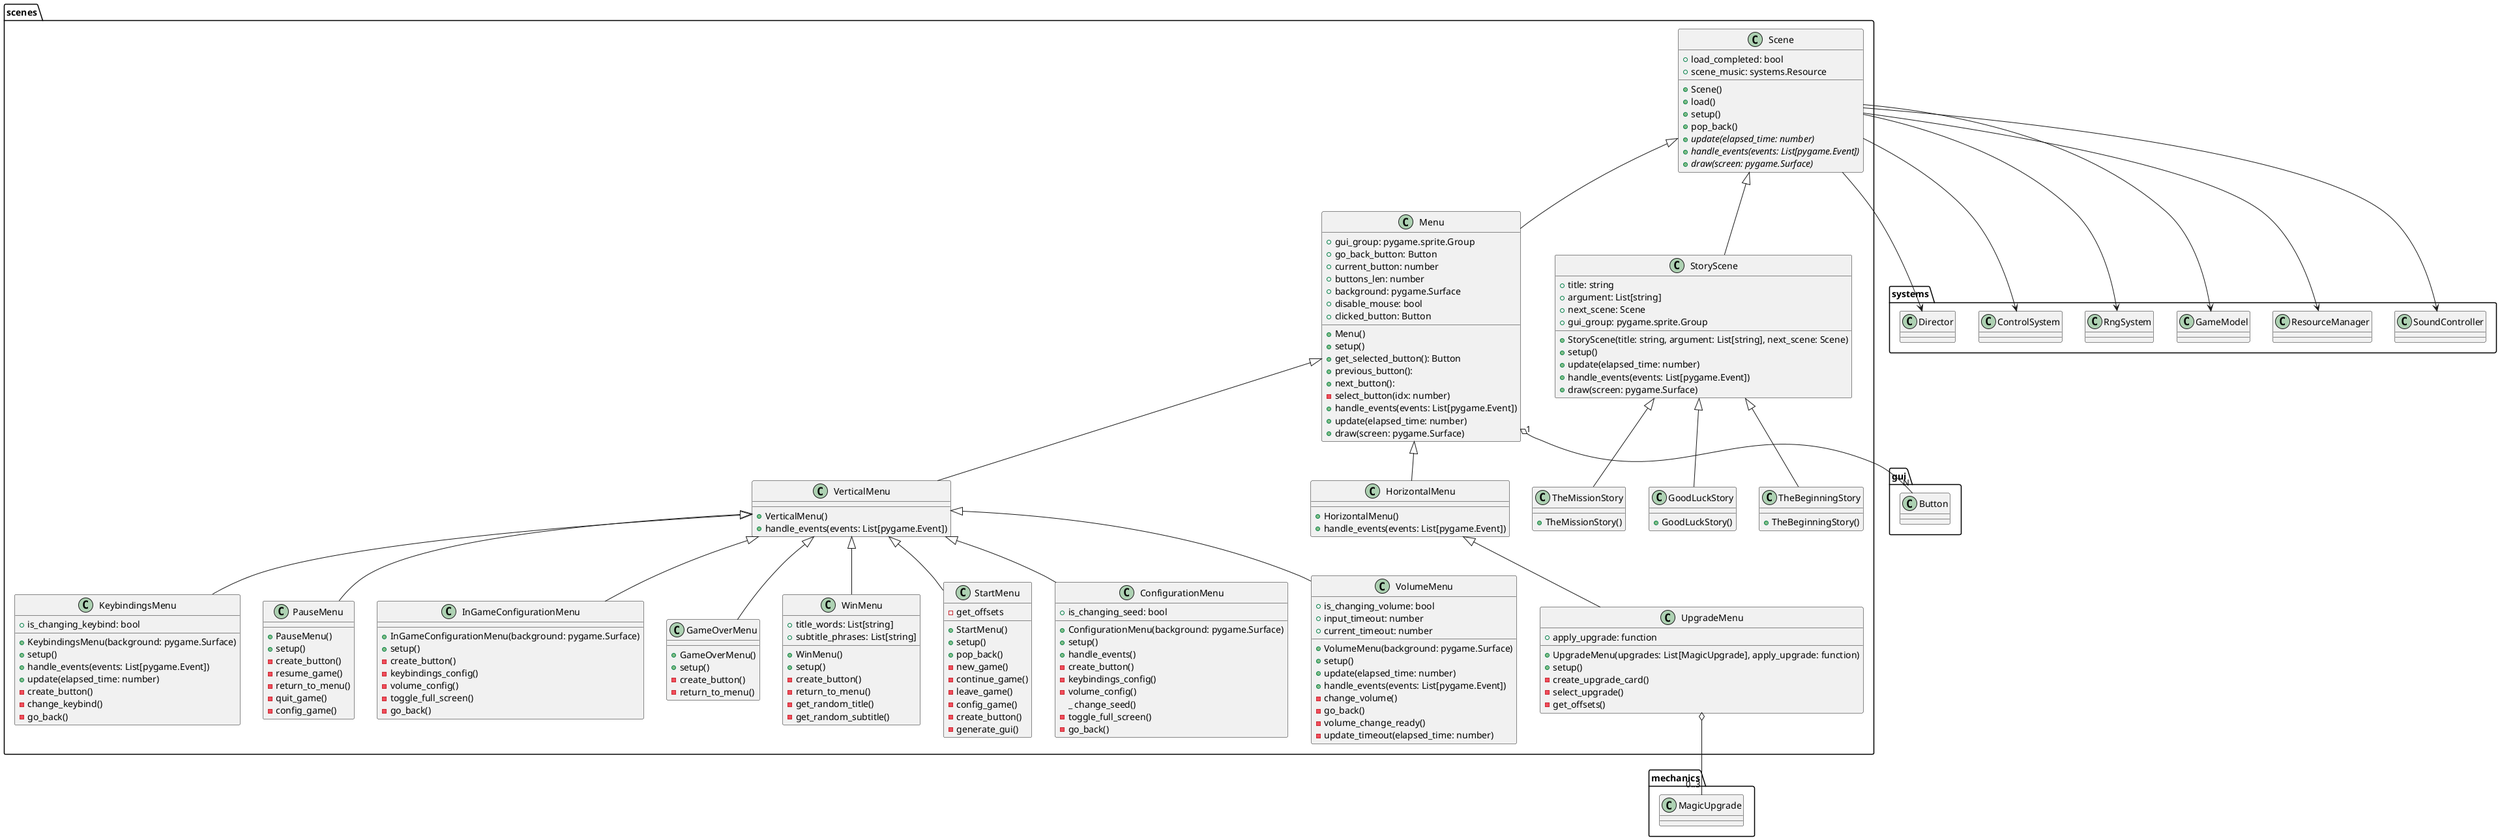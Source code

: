 @startuml menu_scenes_uml

class scenes.Scene {
	+ load_completed: bool
	+ scene_music: systems.Resource

	+ Scene()
	+ load()
	+ setup()
	+ pop_back()
	{abstract} + update(elapsed_time: number)
	{abstract} + handle_events(events: List[pygame.Event])
	{abstract} + draw(screen: pygame.Surface)
}

class scenes.Menu extends scenes.Scene {
	+ gui_group: pygame.sprite.Group
	+ go_back_button: Button
	+ current_button: number
	+ buttons_len: number
	+ background: pygame.Surface
	+ disable_mouse: bool
	+ clicked_button: Button

	+ Menu()
	+ setup()
	+ get_selected_button(): Button
	+ previous_button():
	+ next_button():
	- select_button(idx: number)
	+ handle_events(events: List[pygame.Event])
	+ update(elapsed_time: number)
	+ draw(screen: pygame.Surface)
}

class scenes.VerticalMenu extends scenes.Menu {
	+ VerticalMenu()
	+ handle_events(events: List[pygame.Event])
}

class scenes.HorizontalMenu extends scenes.Menu {
	+ HorizontalMenu()
	+ handle_events(events: List[pygame.Event])
}

class scenes.StartMenu extends scenes.VerticalMenu {
	+ StartMenu()
	+ setup()
	+ pop_back()
	- new_game()
	- continue_game()
	- leave_game()
	- config_game()
	- create_button()
	- get_offsets
	- generate_gui()
}

class scenes.ConfigurationMenu extends scenes.VerticalMenu {
	+ is_changing_seed: bool

	+ ConfigurationMenu(background: pygame.Surface)
	+ setup()
	+ handle_events()
	- create_button()
	- keybindings_config()
	- volume_config()
	_ change_seed()
	- toggle_full_screen()
	- go_back()
}

class scenes.VolumeMenu extends scenes.VerticalMenu {
	+ is_changing_volume: bool
	+ input_timeout: number
	+ current_timeout: number

	+ VolumeMenu(background: pygame.Surface)
	+ setup()
	+ update(elapsed_time: number)
	+ handle_events(events: List[pygame.Event])
	- change_volume()
	- go_back()
	- volume_change_ready()
	- update_timeout(elapsed_time: number)
}

class scenes.KeybindingsMenu extends scenes.VerticalMenu {
	+ is_changing_keybind: bool

	+ KeybindingsMenu(background: pygame.Surface)
	+ setup()
	+ handle_events(events: List[pygame.Event])
	+ update(elapsed_time: number)
	- create_button()
	- change_keybind()
	- go_back()
}

class scenes.PauseMenu extends scenes.VerticalMenu {
	+ PauseMenu()
	+ setup()
	- create_button()
	- resume_game()
	- return_to_menu()
	- quit_game()
	- config_game()
}

class scenes.InGameConfigurationMenu extends scenes.VerticalMenu {
	+ InGameConfigurationMenu(background: pygame.Surface)
	+ setup()
	- create_button()
	- keybindings_config()
	- volume_config()
	- toggle_full_screen()
	- go_back()
}

class scenes.GameOverMenu extends scenes.VerticalMenu {
	+ GameOverMenu()
	+ setup()
	- create_button()
	- return_to_menu()
}

class scenes.WinMenu extends scenes.VerticalMenu {
	+ title_words: List[string]
	+ subtitle_phrases: List[string]
	
	+ WinMenu()
	+ setup()
	- create_button()
	- return_to_menu()
	- get_random_title()
	- get_random_subtitle()
}

class scenes.UpgradeMenu extends scenes.HorizontalMenu {
	+ apply_upgrade: function

	+ UpgradeMenu(upgrades: List[MagicUpgrade], apply_upgrade: function)
	+ setup()
	- create_upgrade_card()
	- select_upgrade()
	- get_offsets()
}

class scenes.StoryScene extends scenes.Scene {
	+ title: string
	+ argument: List[string]
	+ next_scene: Scene
	+ gui_group: pygame.sprite.Group

	+ StoryScene(title: string, argument: List[string], next_scene: Scene)
	+ setup()
	+ update(elapsed_time: number)
	+ handle_events(events: List[pygame.Event])
	+ draw(screen: pygame.Surface)
}

class scenes.TheBeginningStory extends scenes.StoryScene {
	+ TheBeginningStory()
}

class scenes.TheMissionStory extends scenes.StoryScene {
	+ TheMissionStory()
}

class scenes.GoodLuckStory extends scenes.StoryScene {
	+ GoodLuckStory()
}

scenes.Scene --> systems.ControlSystem
scenes.Scene --> systems.Director
scenes.Scene --> systems.SoundController
scenes.Scene --> systems.ResourceManager
scenes.Scene --> systems.GameModel
scenes.Scene --> systems.RngSystem

scenes.Menu "1" o-- "N" gui.Button

scenes.UpgradeMenu o-- "0..3" mechanics.MagicUpgrade

@enduml

